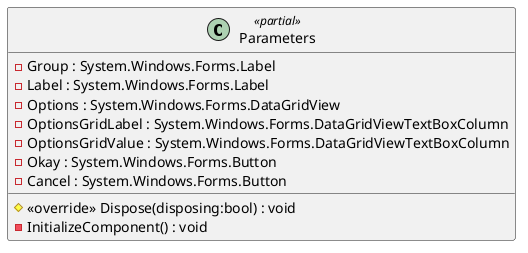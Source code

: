 @startuml
class Parameters <<partial>> {
    # <<override>> Dispose(disposing:bool) : void
    - InitializeComponent() : void
    - Group : System.Windows.Forms.Label
    - Label : System.Windows.Forms.Label
    - Options : System.Windows.Forms.DataGridView
    - OptionsGridLabel : System.Windows.Forms.DataGridViewTextBoxColumn
    - OptionsGridValue : System.Windows.Forms.DataGridViewTextBoxColumn
    - Okay : System.Windows.Forms.Button
    - Cancel : System.Windows.Forms.Button
}
@enduml
